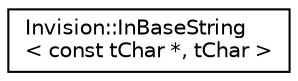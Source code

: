 digraph "Graphical Class Hierarchy"
{
 // LATEX_PDF_SIZE
  edge [fontname="Helvetica",fontsize="10",labelfontname="Helvetica",labelfontsize="10"];
  node [fontname="Helvetica",fontsize="10",shape=record];
  rankdir="LR";
  Node0 [label="Invision::InBaseString\l\< const tChar *, tChar \>",height=0.2,width=0.4,color="black", fillcolor="white", style="filled",URL="$class_invision_1_1_in_base_string.html",tooltip=" "];
}

